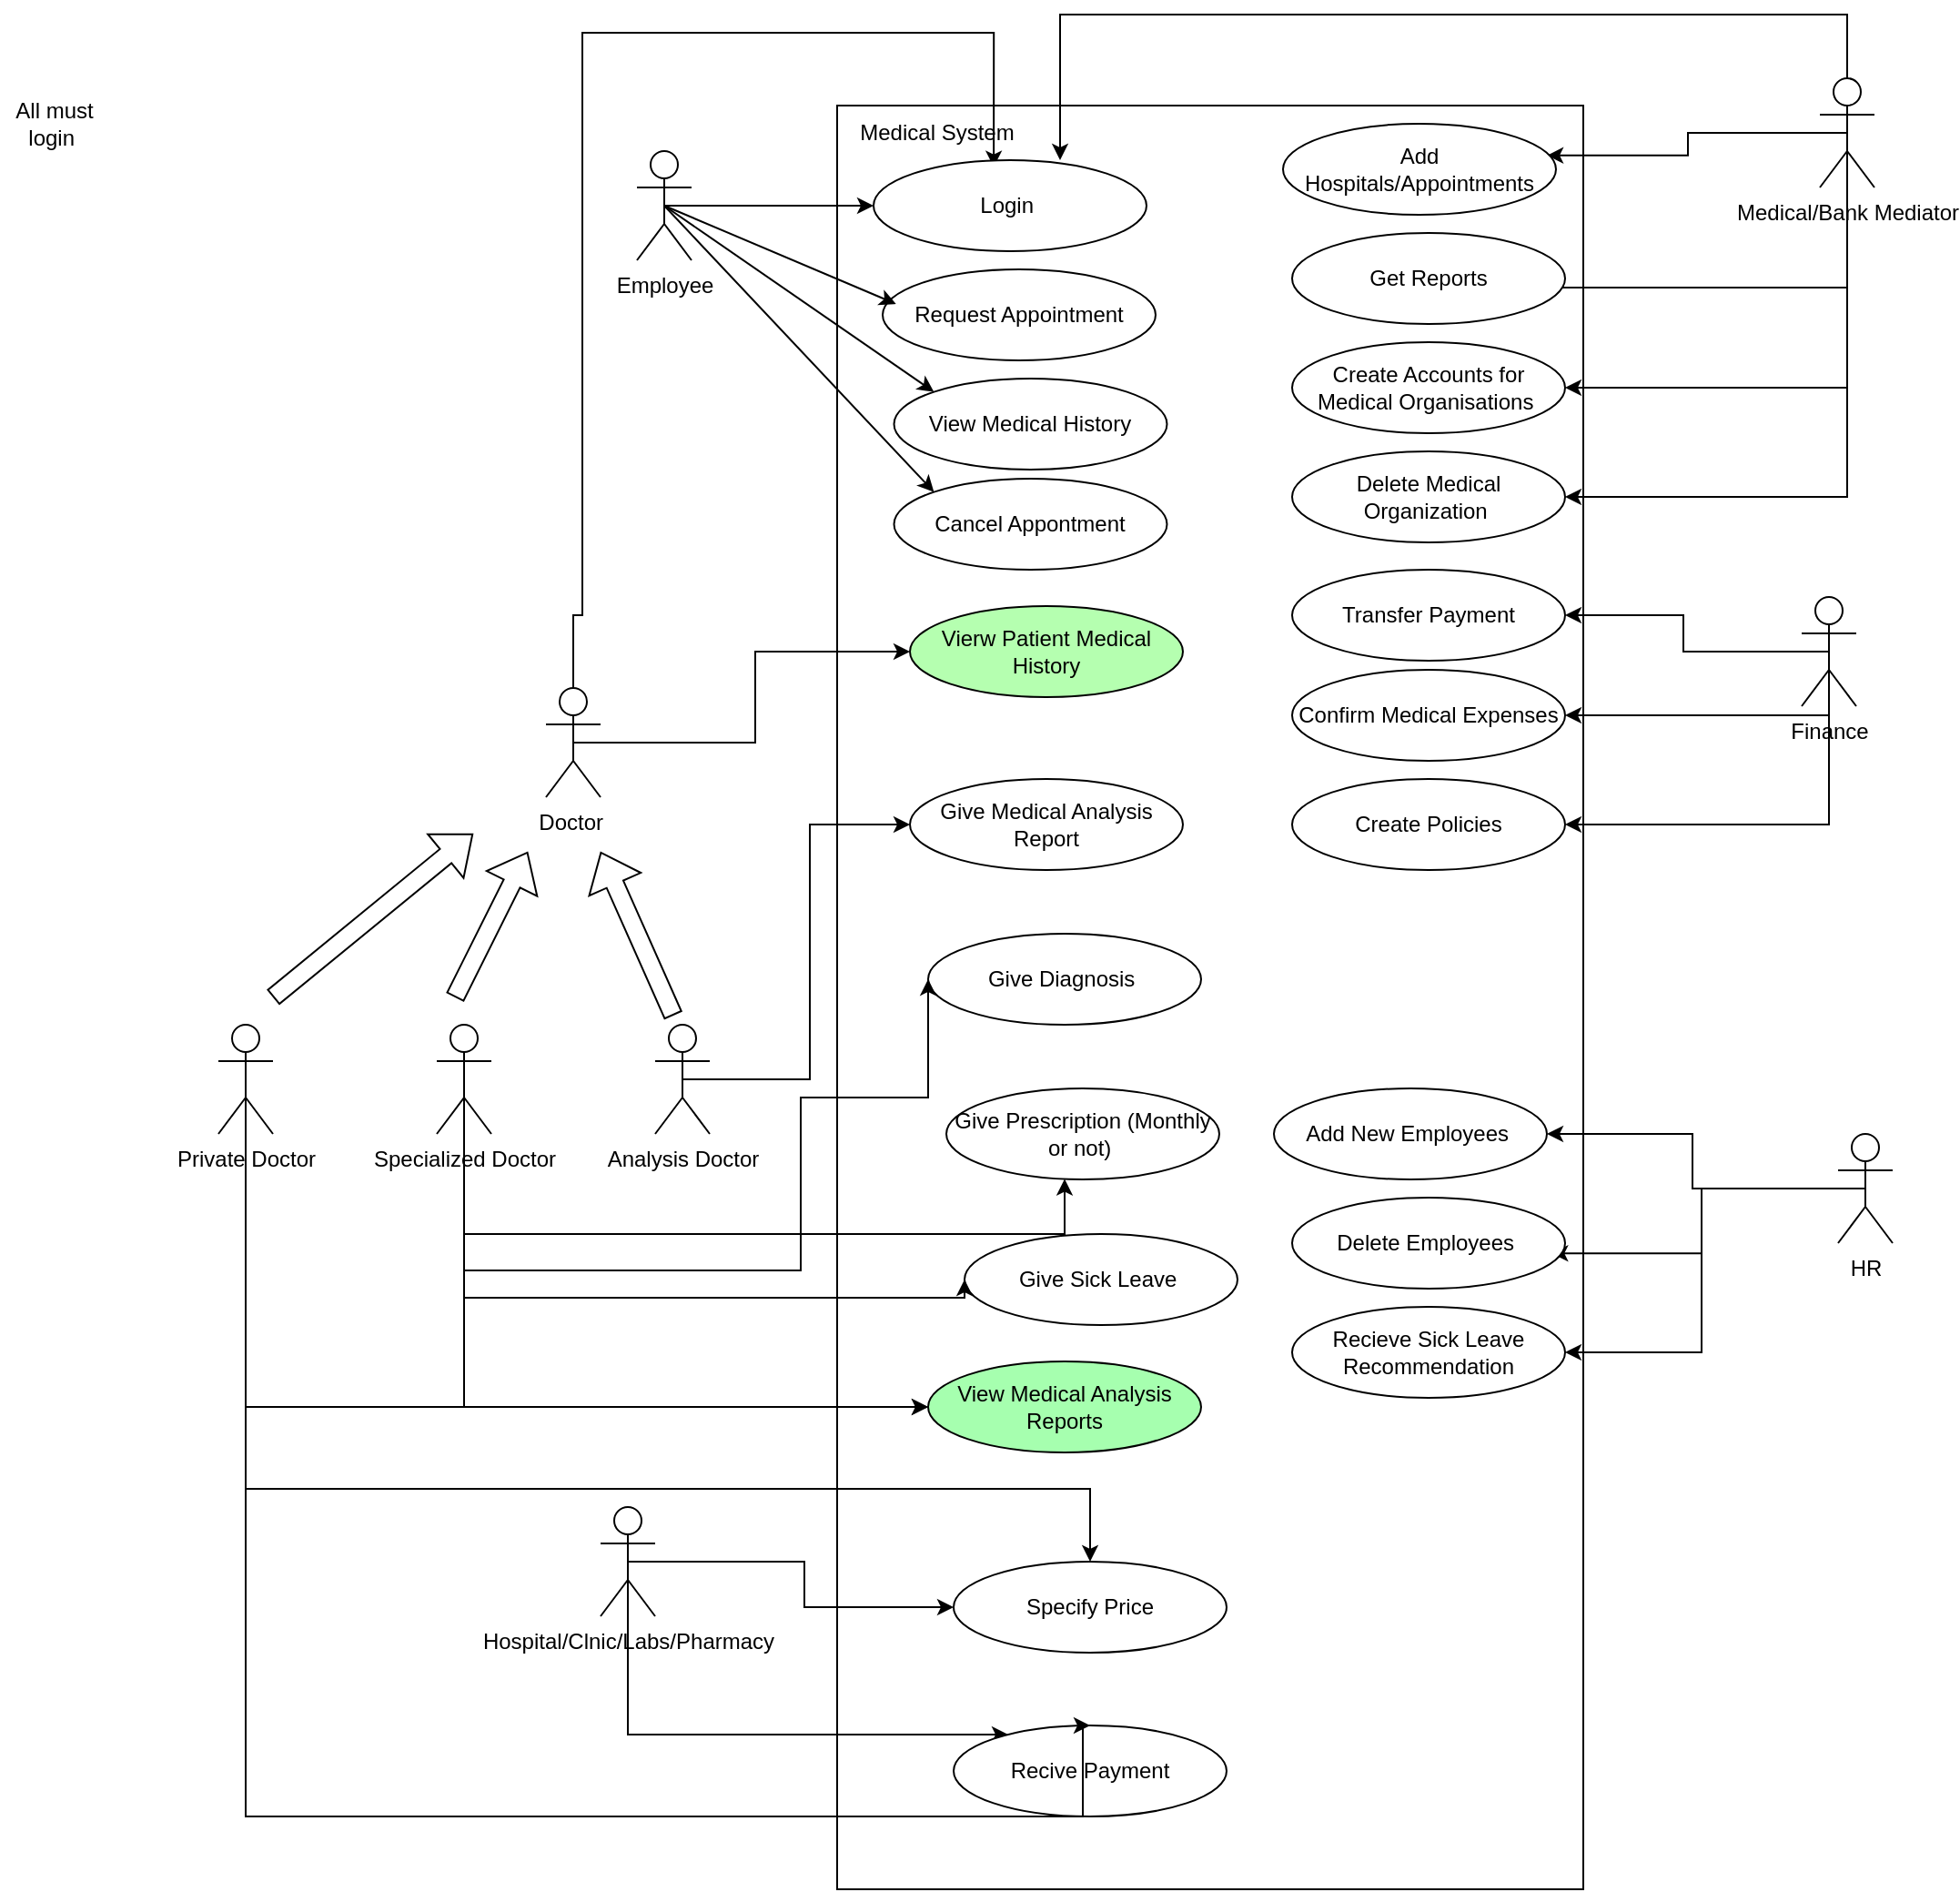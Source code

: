 <mxfile version="20.7.4" type="device"><diagram id="WsjuYHdiBboX7AkIYnbl" name="Page-1"><mxGraphModel dx="2117" dy="565" grid="1" gridSize="10" guides="1" tooltips="1" connect="1" arrows="1" fold="1" page="1" pageScale="1" pageWidth="827" pageHeight="1169" math="0" shadow="0"><root><mxCell id="0"/><mxCell id="1" parent="0"/><mxCell id="mBD71isUMsJNUJmSXr5m-2" value="" style="rounded=0;whiteSpace=wrap;html=1;" vertex="1" parent="1"><mxGeometry x="200" y="80" width="410" height="980" as="geometry"/></mxCell><mxCell id="mBD71isUMsJNUJmSXr5m-88" style="edgeStyle=orthogonalEdgeStyle;rounded=0;orthogonalLoop=1;jettySize=auto;html=1;exitX=0.5;exitY=0.5;exitDx=0;exitDy=0;exitPerimeter=0;entryX=1;entryY=0.5;entryDx=0;entryDy=0;" edge="1" parent="1" source="mBD71isUMsJNUJmSXr5m-3" target="mBD71isUMsJNUJmSXr5m-85"><mxGeometry relative="1" as="geometry"/></mxCell><mxCell id="mBD71isUMsJNUJmSXr5m-89" style="edgeStyle=orthogonalEdgeStyle;rounded=0;orthogonalLoop=1;jettySize=auto;html=1;exitX=0.5;exitY=0.5;exitDx=0;exitDy=0;exitPerimeter=0;entryX=0.951;entryY=0.612;entryDx=0;entryDy=0;entryPerimeter=0;" edge="1" parent="1" source="mBD71isUMsJNUJmSXr5m-3" target="mBD71isUMsJNUJmSXr5m-86"><mxGeometry relative="1" as="geometry"/></mxCell><mxCell id="mBD71isUMsJNUJmSXr5m-90" style="edgeStyle=orthogonalEdgeStyle;rounded=0;orthogonalLoop=1;jettySize=auto;html=1;exitX=0.5;exitY=0.5;exitDx=0;exitDy=0;exitPerimeter=0;entryX=1;entryY=0.5;entryDx=0;entryDy=0;" edge="1" parent="1" source="mBD71isUMsJNUJmSXr5m-3" target="mBD71isUMsJNUJmSXr5m-87"><mxGeometry relative="1" as="geometry"/></mxCell><mxCell id="mBD71isUMsJNUJmSXr5m-3" value="HR" style="shape=umlActor;verticalLabelPosition=bottom;verticalAlign=top;html=1;outlineConnect=0;" vertex="1" parent="1"><mxGeometry x="750" y="645" width="30" height="60" as="geometry"/></mxCell><mxCell id="mBD71isUMsJNUJmSXr5m-28" style="edgeStyle=orthogonalEdgeStyle;rounded=0;orthogonalLoop=1;jettySize=auto;html=1;exitX=0.5;exitY=0.5;exitDx=0;exitDy=0;exitPerimeter=0;" edge="1" parent="1" source="mBD71isUMsJNUJmSXr5m-7" target="mBD71isUMsJNUJmSXr5m-15"><mxGeometry relative="1" as="geometry"><Array as="points"><mxPoint x="140" y="135"/><mxPoint x="140" y="135"/></Array></mxGeometry></mxCell><mxCell id="mBD71isUMsJNUJmSXr5m-7" value="Employee&lt;br&gt;" style="shape=umlActor;verticalLabelPosition=bottom;verticalAlign=top;html=1;outlineConnect=0;" vertex="1" parent="1"><mxGeometry x="90" y="105" width="30" height="60" as="geometry"/></mxCell><mxCell id="mBD71isUMsJNUJmSXr5m-58" style="edgeStyle=orthogonalEdgeStyle;rounded=0;orthogonalLoop=1;jettySize=auto;html=1;exitX=0.5;exitY=0.5;exitDx=0;exitDy=0;exitPerimeter=0;entryX=0.615;entryY=1.127;entryDx=0;entryDy=0;entryPerimeter=0;" edge="1" parent="1" source="mBD71isUMsJNUJmSXr5m-8" target="mBD71isUMsJNUJmSXr5m-14"><mxGeometry relative="1" as="geometry"><Array as="points"><mxPoint x="60" y="360"/><mxPoint x="60" y="40"/><mxPoint x="286" y="40"/></Array></mxGeometry></mxCell><mxCell id="mBD71isUMsJNUJmSXr5m-66" style="edgeStyle=orthogonalEdgeStyle;rounded=0;orthogonalLoop=1;jettySize=auto;html=1;exitX=0.5;exitY=0.5;exitDx=0;exitDy=0;exitPerimeter=0;" edge="1" parent="1" source="mBD71isUMsJNUJmSXr5m-8" target="mBD71isUMsJNUJmSXr5m-50"><mxGeometry relative="1" as="geometry"/></mxCell><mxCell id="mBD71isUMsJNUJmSXr5m-8" value="Doctor&amp;nbsp;" style="shape=umlActor;verticalLabelPosition=bottom;verticalAlign=top;html=1;outlineConnect=0;" vertex="1" parent="1"><mxGeometry x="40" y="400" width="30" height="60" as="geometry"/></mxCell><mxCell id="mBD71isUMsJNUJmSXr5m-78" style="edgeStyle=orthogonalEdgeStyle;rounded=0;orthogonalLoop=1;jettySize=auto;html=1;exitX=0.5;exitY=0.5;exitDx=0;exitDy=0;exitPerimeter=0;" edge="1" parent="1" source="mBD71isUMsJNUJmSXr5m-9" target="mBD71isUMsJNUJmSXr5m-77"><mxGeometry relative="1" as="geometry"/></mxCell><mxCell id="mBD71isUMsJNUJmSXr5m-80" style="edgeStyle=orthogonalEdgeStyle;rounded=0;orthogonalLoop=1;jettySize=auto;html=1;exitX=0.5;exitY=0.5;exitDx=0;exitDy=0;exitPerimeter=0;" edge="1" parent="1" source="mBD71isUMsJNUJmSXr5m-9" target="mBD71isUMsJNUJmSXr5m-79"><mxGeometry relative="1" as="geometry"><Array as="points"><mxPoint x="85" y="975"/></Array></mxGeometry></mxCell><mxCell id="mBD71isUMsJNUJmSXr5m-9" value="Hospital/Clnic/Labs/Pharmacy" style="shape=umlActor;verticalLabelPosition=bottom;verticalAlign=top;html=1;outlineConnect=0;" vertex="1" parent="1"><mxGeometry x="70" y="850" width="30" height="60" as="geometry"/></mxCell><mxCell id="mBD71isUMsJNUJmSXr5m-38" style="edgeStyle=orthogonalEdgeStyle;rounded=0;orthogonalLoop=1;jettySize=auto;html=1;exitX=0.5;exitY=0.5;exitDx=0;exitDy=0;exitPerimeter=0;entryX=0.967;entryY=0.348;entryDx=0;entryDy=0;entryPerimeter=0;" edge="1" parent="1" source="mBD71isUMsJNUJmSXr5m-11" target="mBD71isUMsJNUJmSXr5m-35"><mxGeometry relative="1" as="geometry"/></mxCell><mxCell id="mBD71isUMsJNUJmSXr5m-44" style="edgeStyle=orthogonalEdgeStyle;rounded=0;orthogonalLoop=1;jettySize=auto;html=1;exitX=0.5;exitY=0.5;exitDx=0;exitDy=0;exitPerimeter=0;entryX=1;entryY=0.5;entryDx=0;entryDy=0;" edge="1" parent="1" source="mBD71isUMsJNUJmSXr5m-11" target="mBD71isUMsJNUJmSXr5m-42"><mxGeometry relative="1" as="geometry"><Array as="points"><mxPoint x="755" y="180"/><mxPoint x="590" y="180"/></Array></mxGeometry></mxCell><mxCell id="mBD71isUMsJNUJmSXr5m-49" style="edgeStyle=orthogonalEdgeStyle;rounded=0;orthogonalLoop=1;jettySize=auto;html=1;exitX=0.5;exitY=0.5;exitDx=0;exitDy=0;exitPerimeter=0;entryX=0.75;entryY=1;entryDx=0;entryDy=0;" edge="1" parent="1" source="mBD71isUMsJNUJmSXr5m-11" target="mBD71isUMsJNUJmSXr5m-14"><mxGeometry relative="1" as="geometry"><Array as="points"><mxPoint x="755" y="30"/><mxPoint x="323" y="30"/></Array></mxGeometry></mxCell><mxCell id="mBD71isUMsJNUJmSXr5m-104" style="edgeStyle=orthogonalEdgeStyle;rounded=0;orthogonalLoop=1;jettySize=auto;html=1;exitX=0.5;exitY=0.5;exitDx=0;exitDy=0;exitPerimeter=0;" edge="1" parent="1" source="mBD71isUMsJNUJmSXr5m-11" target="mBD71isUMsJNUJmSXr5m-98"><mxGeometry relative="1" as="geometry"><Array as="points"><mxPoint x="755" y="235"/></Array></mxGeometry></mxCell><mxCell id="mBD71isUMsJNUJmSXr5m-105" style="edgeStyle=orthogonalEdgeStyle;rounded=0;orthogonalLoop=1;jettySize=auto;html=1;exitX=0.5;exitY=0.5;exitDx=0;exitDy=0;exitPerimeter=0;entryX=1;entryY=0.5;entryDx=0;entryDy=0;" edge="1" parent="1" source="mBD71isUMsJNUJmSXr5m-11" target="mBD71isUMsJNUJmSXr5m-102"><mxGeometry relative="1" as="geometry"><Array as="points"><mxPoint x="755" y="295"/></Array></mxGeometry></mxCell><mxCell id="mBD71isUMsJNUJmSXr5m-11" value="Medical/Bank Mediator" style="shape=umlActor;verticalLabelPosition=bottom;verticalAlign=top;html=1;outlineConnect=0;" vertex="1" parent="1"><mxGeometry x="740" y="65" width="30" height="60" as="geometry"/></mxCell><mxCell id="mBD71isUMsJNUJmSXr5m-48" style="edgeStyle=orthogonalEdgeStyle;rounded=0;orthogonalLoop=1;jettySize=auto;html=1;exitX=0.5;exitY=0.5;exitDx=0;exitDy=0;exitPerimeter=0;entryX=1;entryY=0.5;entryDx=0;entryDy=0;" edge="1" parent="1" source="mBD71isUMsJNUJmSXr5m-12" target="mBD71isUMsJNUJmSXr5m-43"><mxGeometry relative="1" as="geometry"/></mxCell><mxCell id="mBD71isUMsJNUJmSXr5m-92" style="edgeStyle=orthogonalEdgeStyle;rounded=0;orthogonalLoop=1;jettySize=auto;html=1;exitX=0.5;exitY=0.5;exitDx=0;exitDy=0;exitPerimeter=0;entryX=1;entryY=0.5;entryDx=0;entryDy=0;" edge="1" parent="1" source="mBD71isUMsJNUJmSXr5m-12" target="mBD71isUMsJNUJmSXr5m-91"><mxGeometry relative="1" as="geometry"><Array as="points"><mxPoint x="745" y="415"/></Array></mxGeometry></mxCell><mxCell id="mBD71isUMsJNUJmSXr5m-103" style="edgeStyle=orthogonalEdgeStyle;rounded=0;orthogonalLoop=1;jettySize=auto;html=1;exitX=0.5;exitY=0.5;exitDx=0;exitDy=0;exitPerimeter=0;" edge="1" parent="1" source="mBD71isUMsJNUJmSXr5m-12" target="mBD71isUMsJNUJmSXr5m-99"><mxGeometry relative="1" as="geometry"><Array as="points"><mxPoint x="745" y="475"/></Array></mxGeometry></mxCell><mxCell id="mBD71isUMsJNUJmSXr5m-12" value="Finance" style="shape=umlActor;verticalLabelPosition=bottom;verticalAlign=top;html=1;outlineConnect=0;" vertex="1" parent="1"><mxGeometry x="730" y="350" width="30" height="60" as="geometry"/></mxCell><mxCell id="mBD71isUMsJNUJmSXr5m-14" value="Medical System" style="text;html=1;strokeColor=none;fillColor=none;align=center;verticalAlign=middle;whiteSpace=wrap;rounded=0;" vertex="1" parent="1"><mxGeometry x="120" y="80" width="270" height="30" as="geometry"/></mxCell><mxCell id="mBD71isUMsJNUJmSXr5m-15" value="Login&amp;nbsp;" style="ellipse;whiteSpace=wrap;html=1;" vertex="1" parent="1"><mxGeometry x="220" y="110" width="150" height="50" as="geometry"/></mxCell><mxCell id="mBD71isUMsJNUJmSXr5m-25" value="Request Appointment" style="ellipse;whiteSpace=wrap;html=1;" vertex="1" parent="1"><mxGeometry x="225" y="170" width="150" height="50" as="geometry"/></mxCell><mxCell id="mBD71isUMsJNUJmSXr5m-26" value="View Medical History" style="ellipse;whiteSpace=wrap;html=1;" vertex="1" parent="1"><mxGeometry x="231.25" y="230" width="150" height="50" as="geometry"/></mxCell><mxCell id="mBD71isUMsJNUJmSXr5m-27" value="Cancel Appontment" style="ellipse;whiteSpace=wrap;html=1;" vertex="1" parent="1"><mxGeometry x="231.25" y="285" width="150" height="50" as="geometry"/></mxCell><mxCell id="mBD71isUMsJNUJmSXr5m-32" value="" style="endArrow=classic;html=1;rounded=0;entryX=0.049;entryY=0.38;entryDx=0;entryDy=0;entryPerimeter=0;exitX=0.5;exitY=0.5;exitDx=0;exitDy=0;exitPerimeter=0;" edge="1" parent="1" source="mBD71isUMsJNUJmSXr5m-7" target="mBD71isUMsJNUJmSXr5m-25"><mxGeometry width="50" height="50" relative="1" as="geometry"><mxPoint x="390" y="360" as="sourcePoint"/><mxPoint x="440" y="310" as="targetPoint"/></mxGeometry></mxCell><mxCell id="mBD71isUMsJNUJmSXr5m-33" value="" style="endArrow=classic;html=1;rounded=0;exitX=0.5;exitY=0.5;exitDx=0;exitDy=0;exitPerimeter=0;entryX=0;entryY=0;entryDx=0;entryDy=0;" edge="1" parent="1" source="mBD71isUMsJNUJmSXr5m-7" target="mBD71isUMsJNUJmSXr5m-26"><mxGeometry width="50" height="50" relative="1" as="geometry"><mxPoint x="390" y="360" as="sourcePoint"/><mxPoint x="440" y="310" as="targetPoint"/></mxGeometry></mxCell><mxCell id="mBD71isUMsJNUJmSXr5m-34" value="" style="endArrow=classic;html=1;rounded=0;exitX=0.5;exitY=0.5;exitDx=0;exitDy=0;exitPerimeter=0;entryX=0;entryY=0;entryDx=0;entryDy=0;" edge="1" parent="1" source="mBD71isUMsJNUJmSXr5m-7" target="mBD71isUMsJNUJmSXr5m-27"><mxGeometry width="50" height="50" relative="1" as="geometry"><mxPoint x="390" y="360" as="sourcePoint"/><mxPoint x="440" y="310" as="targetPoint"/></mxGeometry></mxCell><mxCell id="mBD71isUMsJNUJmSXr5m-35" value="Add Hospitals/Appointments" style="ellipse;whiteSpace=wrap;html=1;" vertex="1" parent="1"><mxGeometry x="445" y="90" width="150" height="50" as="geometry"/></mxCell><mxCell id="mBD71isUMsJNUJmSXr5m-42" value="Get Reports" style="ellipse;whiteSpace=wrap;html=1;" vertex="1" parent="1"><mxGeometry x="450" y="150" width="150" height="50" as="geometry"/></mxCell><mxCell id="mBD71isUMsJNUJmSXr5m-43" value="Transfer Payment" style="ellipse;whiteSpace=wrap;html=1;" vertex="1" parent="1"><mxGeometry x="450" y="335" width="150" height="50" as="geometry"/></mxCell><mxCell id="mBD71isUMsJNUJmSXr5m-50" value="Vierw Patient Medical History" style="ellipse;whiteSpace=wrap;html=1;fillColor=#B5FFB0;" vertex="1" parent="1"><mxGeometry x="240" y="355" width="150" height="50" as="geometry"/></mxCell><mxCell id="mBD71isUMsJNUJmSXr5m-51" value="Give Diagnosis&amp;nbsp;" style="ellipse;whiteSpace=wrap;html=1;" vertex="1" parent="1"><mxGeometry x="250" y="535" width="150" height="50" as="geometry"/></mxCell><mxCell id="mBD71isUMsJNUJmSXr5m-52" value="Give Sick Leave&amp;nbsp;" style="ellipse;whiteSpace=wrap;html=1;" vertex="1" parent="1"><mxGeometry x="270" y="700" width="150" height="50" as="geometry"/></mxCell><mxCell id="mBD71isUMsJNUJmSXr5m-53" value="Give Prescription (Monthly or not)&amp;nbsp;" style="ellipse;whiteSpace=wrap;html=1;" vertex="1" parent="1"><mxGeometry x="260" y="620" width="150" height="50" as="geometry"/></mxCell><mxCell id="mBD71isUMsJNUJmSXr5m-67" style="edgeStyle=orthogonalEdgeStyle;rounded=0;orthogonalLoop=1;jettySize=auto;html=1;exitX=0.5;exitY=0.5;exitDx=0;exitDy=0;exitPerimeter=0;entryX=0;entryY=0.5;entryDx=0;entryDy=0;" edge="1" parent="1" source="mBD71isUMsJNUJmSXr5m-60" target="mBD71isUMsJNUJmSXr5m-51"><mxGeometry relative="1" as="geometry"><Array as="points"><mxPoint x="-5" y="720"/><mxPoint x="180" y="720"/><mxPoint x="180" y="625"/></Array></mxGeometry></mxCell><mxCell id="mBD71isUMsJNUJmSXr5m-68" style="edgeStyle=orthogonalEdgeStyle;rounded=0;orthogonalLoop=1;jettySize=auto;html=1;exitX=0.5;exitY=0.5;exitDx=0;exitDy=0;exitPerimeter=0;" edge="1" parent="1" source="mBD71isUMsJNUJmSXr5m-60" target="mBD71isUMsJNUJmSXr5m-53"><mxGeometry relative="1" as="geometry"><Array as="points"><mxPoint x="-5" y="700"/><mxPoint x="325" y="700"/></Array></mxGeometry></mxCell><mxCell id="mBD71isUMsJNUJmSXr5m-70" style="edgeStyle=orthogonalEdgeStyle;rounded=0;orthogonalLoop=1;jettySize=auto;html=1;exitX=0.5;exitY=0.5;exitDx=0;exitDy=0;exitPerimeter=0;entryX=0;entryY=0.5;entryDx=0;entryDy=0;" edge="1" parent="1" source="mBD71isUMsJNUJmSXr5m-60" target="mBD71isUMsJNUJmSXr5m-52"><mxGeometry relative="1" as="geometry"><Array as="points"><mxPoint x="-5" y="735"/></Array></mxGeometry></mxCell><mxCell id="mBD71isUMsJNUJmSXr5m-94" style="edgeStyle=orthogonalEdgeStyle;rounded=0;orthogonalLoop=1;jettySize=auto;html=1;exitX=0.5;exitY=0.5;exitDx=0;exitDy=0;exitPerimeter=0;" edge="1" parent="1" source="mBD71isUMsJNUJmSXr5m-60" target="mBD71isUMsJNUJmSXr5m-93"><mxGeometry relative="1" as="geometry"><Array as="points"><mxPoint x="-5" y="795"/></Array></mxGeometry></mxCell><mxCell id="mBD71isUMsJNUJmSXr5m-60" value="Specialized Doctor" style="shape=umlActor;verticalLabelPosition=bottom;verticalAlign=top;html=1;outlineConnect=0;" vertex="1" parent="1"><mxGeometry x="-20" y="585" width="30" height="60" as="geometry"/></mxCell><mxCell id="mBD71isUMsJNUJmSXr5m-72" style="edgeStyle=orthogonalEdgeStyle;rounded=0;orthogonalLoop=1;jettySize=auto;html=1;exitX=0.5;exitY=0.5;exitDx=0;exitDy=0;exitPerimeter=0;entryX=0;entryY=0.5;entryDx=0;entryDy=0;" edge="1" parent="1" source="mBD71isUMsJNUJmSXr5m-61" target="mBD71isUMsJNUJmSXr5m-71"><mxGeometry relative="1" as="geometry"/></mxCell><mxCell id="mBD71isUMsJNUJmSXr5m-61" value="Analysis Doctor" style="shape=umlActor;verticalLabelPosition=bottom;verticalAlign=top;html=1;outlineConnect=0;" vertex="1" parent="1"><mxGeometry x="100" y="585" width="30" height="60" as="geometry"/></mxCell><mxCell id="mBD71isUMsJNUJmSXr5m-64" value="" style="shape=flexArrow;endArrow=classic;html=1;rounded=0;" edge="1" parent="1"><mxGeometry width="50" height="50" relative="1" as="geometry"><mxPoint x="-10" y="570" as="sourcePoint"/><mxPoint x="30" y="490" as="targetPoint"/></mxGeometry></mxCell><mxCell id="mBD71isUMsJNUJmSXr5m-65" value="" style="shape=flexArrow;endArrow=classic;html=1;rounded=0;" edge="1" parent="1"><mxGeometry width="50" height="50" relative="1" as="geometry"><mxPoint x="110" y="580" as="sourcePoint"/><mxPoint x="70" y="490" as="targetPoint"/></mxGeometry></mxCell><mxCell id="mBD71isUMsJNUJmSXr5m-71" value="Give Medical Analysis Report" style="ellipse;whiteSpace=wrap;html=1;" vertex="1" parent="1"><mxGeometry x="240" y="450" width="150" height="50" as="geometry"/></mxCell><mxCell id="mBD71isUMsJNUJmSXr5m-77" value="Specify Price" style="ellipse;whiteSpace=wrap;html=1;" vertex="1" parent="1"><mxGeometry x="264" y="880" width="150" height="50" as="geometry"/></mxCell><mxCell id="mBD71isUMsJNUJmSXr5m-79" value="Recive Payment" style="ellipse;whiteSpace=wrap;html=1;" vertex="1" parent="1"><mxGeometry x="264" y="970" width="150" height="50" as="geometry"/></mxCell><mxCell id="mBD71isUMsJNUJmSXr5m-83" style="edgeStyle=orthogonalEdgeStyle;rounded=0;orthogonalLoop=1;jettySize=auto;html=1;exitX=0.5;exitY=0.5;exitDx=0;exitDy=0;exitPerimeter=0;entryX=0.5;entryY=0;entryDx=0;entryDy=0;" edge="1" parent="1" source="mBD71isUMsJNUJmSXr5m-81" target="mBD71isUMsJNUJmSXr5m-77"><mxGeometry relative="1" as="geometry"><Array as="points"><mxPoint x="-125" y="840"/><mxPoint x="339" y="840"/></Array></mxGeometry></mxCell><mxCell id="mBD71isUMsJNUJmSXr5m-84" style="edgeStyle=orthogonalEdgeStyle;rounded=0;orthogonalLoop=1;jettySize=auto;html=1;exitX=0.5;exitY=0.5;exitDx=0;exitDy=0;exitPerimeter=0;entryX=0.5;entryY=0;entryDx=0;entryDy=0;" edge="1" parent="1" source="mBD71isUMsJNUJmSXr5m-81" target="mBD71isUMsJNUJmSXr5m-79"><mxGeometry relative="1" as="geometry"><Array as="points"><mxPoint x="-125" y="1020"/><mxPoint x="335" y="1020"/></Array></mxGeometry></mxCell><mxCell id="mBD71isUMsJNUJmSXr5m-95" style="edgeStyle=orthogonalEdgeStyle;rounded=0;orthogonalLoop=1;jettySize=auto;html=1;exitX=0.5;exitY=0.5;exitDx=0;exitDy=0;exitPerimeter=0;" edge="1" parent="1" source="mBD71isUMsJNUJmSXr5m-81" target="mBD71isUMsJNUJmSXr5m-93"><mxGeometry relative="1" as="geometry"><Array as="points"><mxPoint x="-125" y="795"/></Array></mxGeometry></mxCell><mxCell id="mBD71isUMsJNUJmSXr5m-81" value="Private Doctor" style="shape=umlActor;verticalLabelPosition=bottom;verticalAlign=top;html=1;outlineConnect=0;" vertex="1" parent="1"><mxGeometry x="-140" y="585" width="30" height="60" as="geometry"/></mxCell><mxCell id="mBD71isUMsJNUJmSXr5m-82" value="" style="shape=flexArrow;endArrow=classic;html=1;rounded=0;" edge="1" parent="1"><mxGeometry width="50" height="50" relative="1" as="geometry"><mxPoint x="-110" y="570" as="sourcePoint"/><mxPoint y="480" as="targetPoint"/></mxGeometry></mxCell><mxCell id="mBD71isUMsJNUJmSXr5m-85" value="Add New Employees&amp;nbsp;" style="ellipse;whiteSpace=wrap;html=1;" vertex="1" parent="1"><mxGeometry x="440" y="620" width="150" height="50" as="geometry"/></mxCell><mxCell id="mBD71isUMsJNUJmSXr5m-86" value="Delete Employees&amp;nbsp;" style="ellipse;whiteSpace=wrap;html=1;" vertex="1" parent="1"><mxGeometry x="450" y="680" width="150" height="50" as="geometry"/></mxCell><mxCell id="mBD71isUMsJNUJmSXr5m-87" value="Recieve Sick Leave Recommendation" style="ellipse;whiteSpace=wrap;html=1;" vertex="1" parent="1"><mxGeometry x="450" y="740" width="150" height="50" as="geometry"/></mxCell><mxCell id="mBD71isUMsJNUJmSXr5m-91" value="Confirm Medical Expenses" style="ellipse;whiteSpace=wrap;html=1;" vertex="1" parent="1"><mxGeometry x="450" y="390" width="150" height="50" as="geometry"/></mxCell><mxCell id="mBD71isUMsJNUJmSXr5m-93" value="View Medical Analysis Reports" style="ellipse;whiteSpace=wrap;html=1;fillColor=#A6FFAF;" vertex="1" parent="1"><mxGeometry x="250" y="770" width="150" height="50" as="geometry"/></mxCell><mxCell id="mBD71isUMsJNUJmSXr5m-98" value="Create Accounts for Medical Organisations&amp;nbsp;" style="ellipse;whiteSpace=wrap;html=1;" vertex="1" parent="1"><mxGeometry x="450" y="210" width="150" height="50" as="geometry"/></mxCell><mxCell id="mBD71isUMsJNUJmSXr5m-99" value="Create Policies" style="ellipse;whiteSpace=wrap;html=1;" vertex="1" parent="1"><mxGeometry x="450" y="450" width="150" height="50" as="geometry"/></mxCell><mxCell id="mBD71isUMsJNUJmSXr5m-102" value="Delete Medical Organization&amp;nbsp;" style="ellipse;whiteSpace=wrap;html=1;" vertex="1" parent="1"><mxGeometry x="450" y="270" width="150" height="50" as="geometry"/></mxCell><mxCell id="mBD71isUMsJNUJmSXr5m-106" value="All must login&amp;nbsp;&lt;br&gt;" style="text;html=1;strokeColor=none;fillColor=none;align=center;verticalAlign=middle;whiteSpace=wrap;rounded=0;" vertex="1" parent="1"><mxGeometry x="-260" y="75" width="60" height="30" as="geometry"/></mxCell></root></mxGraphModel></diagram></mxfile>